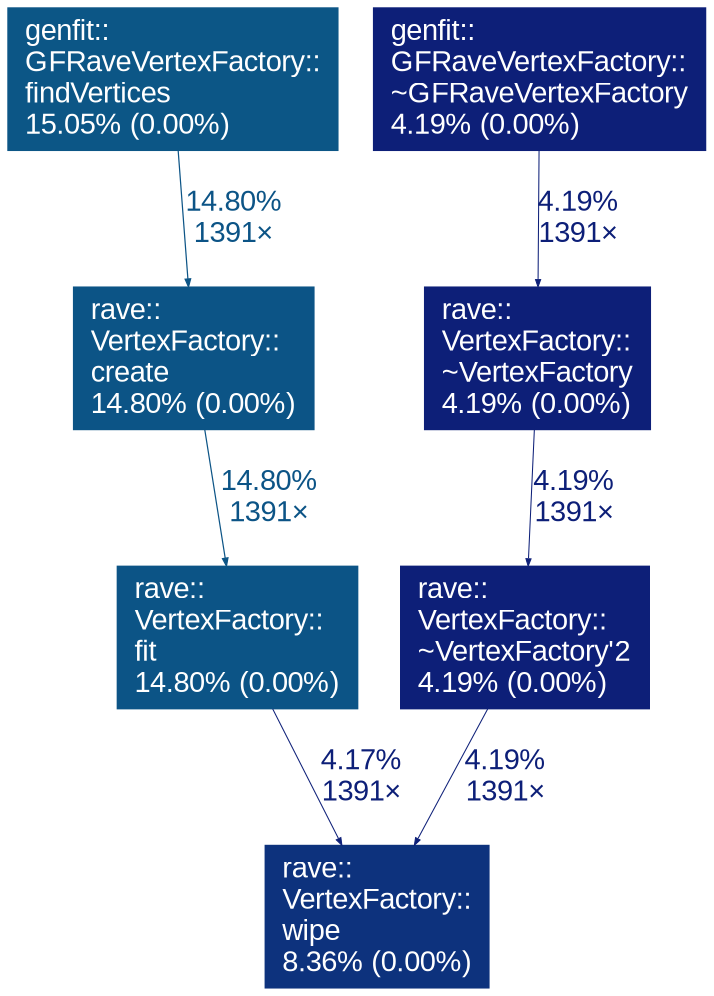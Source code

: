 digraph {
	graph [fontname=Arial];
	node [fontcolor=white,
		fontname=Arial,
		label="\N",
		shape=box,
		style=filled
	];
	edge [fontname=Arial];
	"genfit::GFRaveVertexFactory::findVertices(std::vector<genfit::GFRaveVertex*, std::allocator<genfit::GFRaveVertex*> >*, std::vector<\
genfit::Track*, std::allocator<genfit::Track*> > const&, bool)"	[color="#0c5686",
		fontcolor="#ffffff",
		label="genfit::\lGFRaveVertexFactory::\lfindVertices\l15.05% (0.00%)\l"];
	"rave::VertexFactory::create(std::vector<rave::Track, std::allocator<rave::Track> > const&, bool) const"	[color="#0c5486",
		fontcolor="#ffffff",
		label="rave::\lVertexFactory::\lcreate\l14.80% (0.00%)\l"];
	"genfit::GFRaveVertexFactory::findVertices(std::vector<genfit::GFRaveVertex*, std::allocator<genfit::GFRaveVertex*> >*, std::vector<\
genfit::Track*, std::allocator<genfit::Track*> > const&, bool)" -> "rave::VertexFactory::create(std::vector<rave::Track, std::allocator<rave::Track> > const&, bool) const"	[arrowsize=0.38,
		color="#0c5486",
		fontcolor="#0c5486",
		label="14.80%\n1391×",
		penwidth=0.59];
	"rave::VertexFactory::fit(std::vector<rave::Track, std::allocator<rave::Track> > const&, std::vector<rave::Track, std::allocator<\
rave::Track> > const&, rave::VertexReconstructor const&, rave::Point3D const&, bool, bool, bool) const"	[color="#0c5486",
		fontcolor="#ffffff",
		label="rave::\lVertexFactory::\lfit\l14.80% (0.00%)\l"];
	"rave::VertexFactory::create(std::vector<rave::Track, std::allocator<rave::Track> > const&, bool) const" -> "rave::VertexFactory::fit(std::vector<rave::Track, std::allocator<rave::Track> > const&, std::vector<rave::Track, std::allocator<\
rave::Track> > const&, rave::VertexReconstructor const&, rave::Point3D const&, bool, bool, bool) const"	[arrowsize=0.38,
		color="#0c5486",
		fontcolor="#0c5486",
		label="14.80%\n1391×",
		penwidth=0.59];
	"rave::VertexFactory::wipe() const"	[color="#0d327d",
		fontcolor="#ffffff",
		label="rave::\lVertexFactory::\lwipe\l8.36% (0.00%)\l"];
	"rave::VertexFactory::fit(std::vector<rave::Track, std::allocator<rave::Track> > const&, std::vector<rave::Track, std::allocator<\
rave::Track> > const&, rave::VertexReconstructor const&, rave::Point3D const&, bool, bool, bool) const" -> "rave::VertexFactory::wipe() const"	[arrowsize=0.35,
		color="#0d1f78",
		fontcolor="#0d1f78",
		label="4.17%\n1391×",
		penwidth=0.50];
	"genfit::GFRaveVertexFactory::~GFRaveVertexFactory()"	[color="#0d1f78",
		fontcolor="#ffffff",
		label="genfit::\lGFRaveVertexFactory::\l~GFRaveVertexFactory\l4.19% (0.00%)\l"];
	"rave::VertexFactory::~VertexFactory()"	[color="#0d1f78",
		fontcolor="#ffffff",
		label="rave::\lVertexFactory::\l~VertexFactory\l4.19% (0.00%)\l"];
	"genfit::GFRaveVertexFactory::~GFRaveVertexFactory()" -> "rave::VertexFactory::~VertexFactory()"	[arrowsize=0.35,
		color="#0d1f78",
		fontcolor="#0d1f78",
		label="4.19%\n1391×",
		penwidth=0.50];
	"rave::VertexFactory::~VertexFactory()'2"	[color="#0d1f78",
		fontcolor="#ffffff",
		label="rave::\lVertexFactory::\l~VertexFactory'2\l4.19% (0.00%)\l"];
	"rave::VertexFactory::~VertexFactory()" -> "rave::VertexFactory::~VertexFactory()'2"	[arrowsize=0.35,
		color="#0d1f78",
		fontcolor="#0d1f78",
		label="4.19%\n1391×",
		penwidth=0.50];
	"rave::VertexFactory::~VertexFactory()'2" -> "rave::VertexFactory::wipe() const"	[arrowsize=0.35,
		color="#0d1f78",
		fontcolor="#0d1f78",
		label="4.19%\n1391×",
		penwidth=0.50];
}
